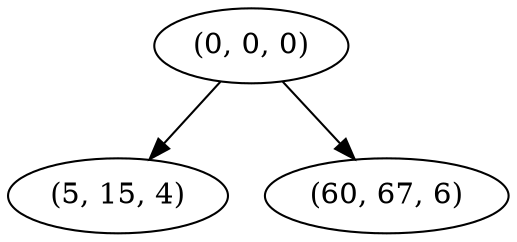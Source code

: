 digraph tree {
    "(0, 0, 0)";
    "(5, 15, 4)";
    "(60, 67, 6)";
    "(0, 0, 0)" -> "(5, 15, 4)";
    "(0, 0, 0)" -> "(60, 67, 6)";
}
